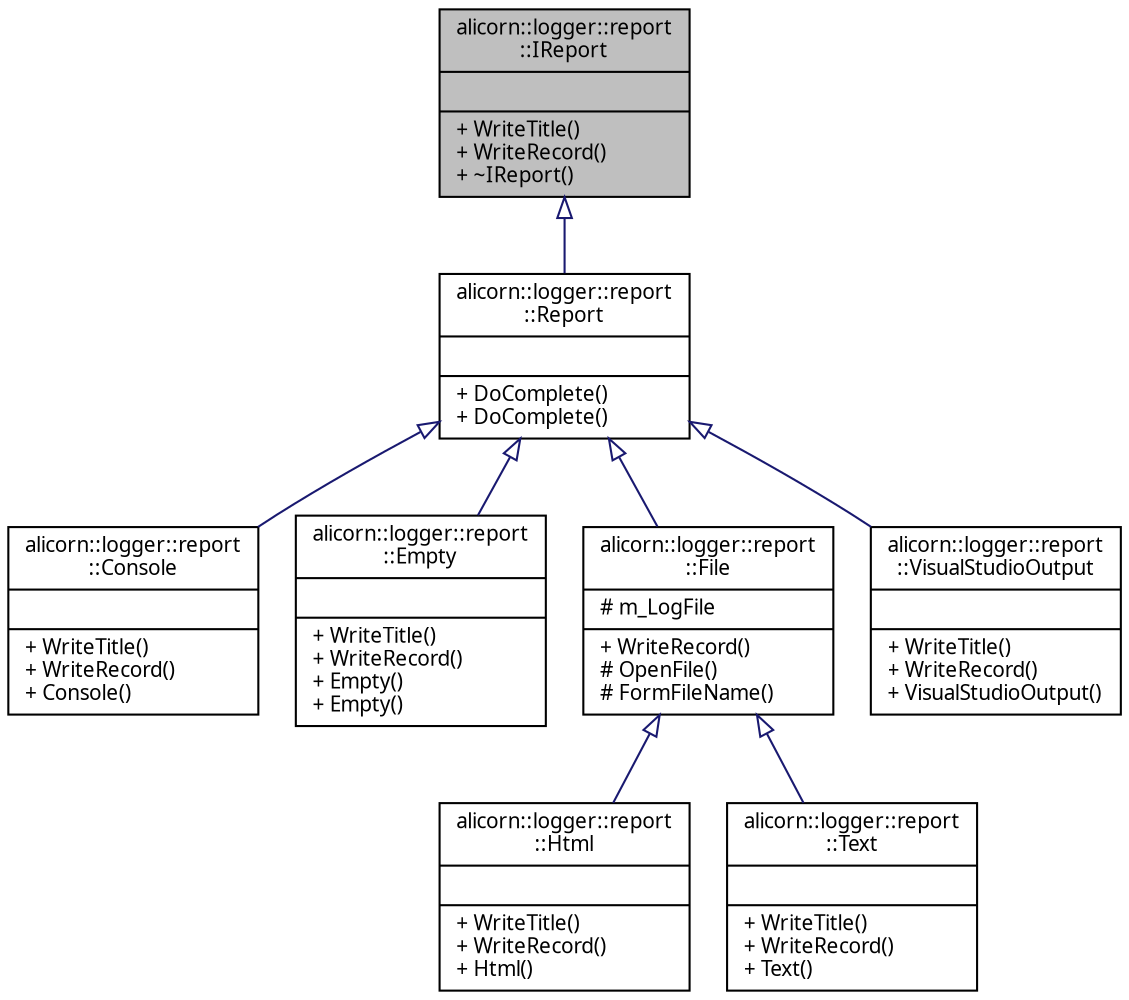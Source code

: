 digraph "alicorn::logger::report::IReport"
{
 // INTERACTIVE_SVG=YES
  edge [fontname="Verdana",fontsize="10",labelfontname="Verdana",labelfontsize="10"];
  node [fontname="Verdana",fontsize="10",shape=record];
  Node1 [label="{alicorn::logger::report\l::IReport\n||+ WriteTitle()\l+ WriteRecord()\l+ ~IReport()\l}",height=0.2,width=0.4,color="black", fillcolor="grey75", style="filled", fontcolor="black"];
  Node1 -> Node2 [dir="back",color="midnightblue",fontsize="10",style="solid",arrowtail="onormal",fontname="Verdana"];
  Node2 [label="{alicorn::logger::report\l::Report\n||+ DoComplete()\l+ DoComplete()\l}",height=0.2,width=0.4,color="black", fillcolor="white", style="filled",URL="$a00129.html",tooltip="Класс входит в Проект Logger   Вспомогательный класс для обеспечения интерфейса, необходимого для уст..."];
  Node2 -> Node3 [dir="back",color="midnightblue",fontsize="10",style="solid",arrowtail="onormal",fontname="Verdana"];
  Node3 [label="{alicorn::logger::report\l::Console\n||+ WriteTitle()\l+ WriteRecord()\l+ Console()\l}",height=0.2,width=0.4,color="black", fillcolor="white", style="filled",URL="$a00072.html",tooltip="Класс входит в Проект Logger   Класс вывода сообщений журнала в консоль. "];
  Node2 -> Node4 [dir="back",color="midnightblue",fontsize="10",style="solid",arrowtail="onormal",fontname="Verdana"];
  Node4 [label="{alicorn::logger::report\l::Empty\n||+ WriteTitle()\l+ WriteRecord()\l+ Empty()\l+ Empty()\l}",height=0.2,width=0.4,color="black", fillcolor="white", style="filled",URL="$a00083.html",tooltip="Класс входит в Проект Logger   Класс-заглушка, используемая в качестве формирователя отчета по умолча..."];
  Node2 -> Node5 [dir="back",color="midnightblue",fontsize="10",style="solid",arrowtail="onormal",fontname="Verdana"];
  Node5 [label="{alicorn::logger::report\l::File\n|# m_LogFile\l|+ WriteRecord()\l# OpenFile()\l# FormFileName()\l}",height=0.2,width=0.4,color="black", fillcolor="white", style="filled",URL="$a00087.html",tooltip="Класс входит в Проект Logger   Базовый класс формирователей отчета на основе файла. "];
  Node5 -> Node6 [dir="back",color="midnightblue",fontsize="10",style="solid",arrowtail="onormal",fontname="Verdana"];
  Node6 [label="{alicorn::logger::report\l::Html\n||+ WriteTitle()\l+ WriteRecord()\l+ Html()\l}",height=0.2,width=0.4,color="black", fillcolor="white", style="filled",URL="$a00092.html",tooltip="Класс входит в Проект Logger   Класс вывода сообщений журнала в html файл. "];
  Node5 -> Node7 [dir="back",color="midnightblue",fontsize="10",style="solid",arrowtail="onormal",fontname="Verdana"];
  Node7 [label="{alicorn::logger::report\l::Text\n||+ WriteTitle()\l+ WriteRecord()\l+ Text()\l}",height=0.2,width=0.4,color="black", fillcolor="white", style="filled",URL="$a00138.html",tooltip="Класс входит в Проект Logger   Класс вывода сообщений журнала в текстовый файл. "];
  Node2 -> Node8 [dir="back",color="midnightblue",fontsize="10",style="solid",arrowtail="onormal",fontname="Verdana"];
  Node8 [label="{alicorn::logger::report\l::VisualStudioOutput\n||+ WriteTitle()\l+ WriteRecord()\l+ VisualStudioOutput()\l}",height=0.2,width=0.4,color="black", fillcolor="white", style="filled",URL="$a00143.html",tooltip="Класс входит в Проект Logger   Класс вывода сообщений журнала в окно вывода Visual Studio..."];
}
